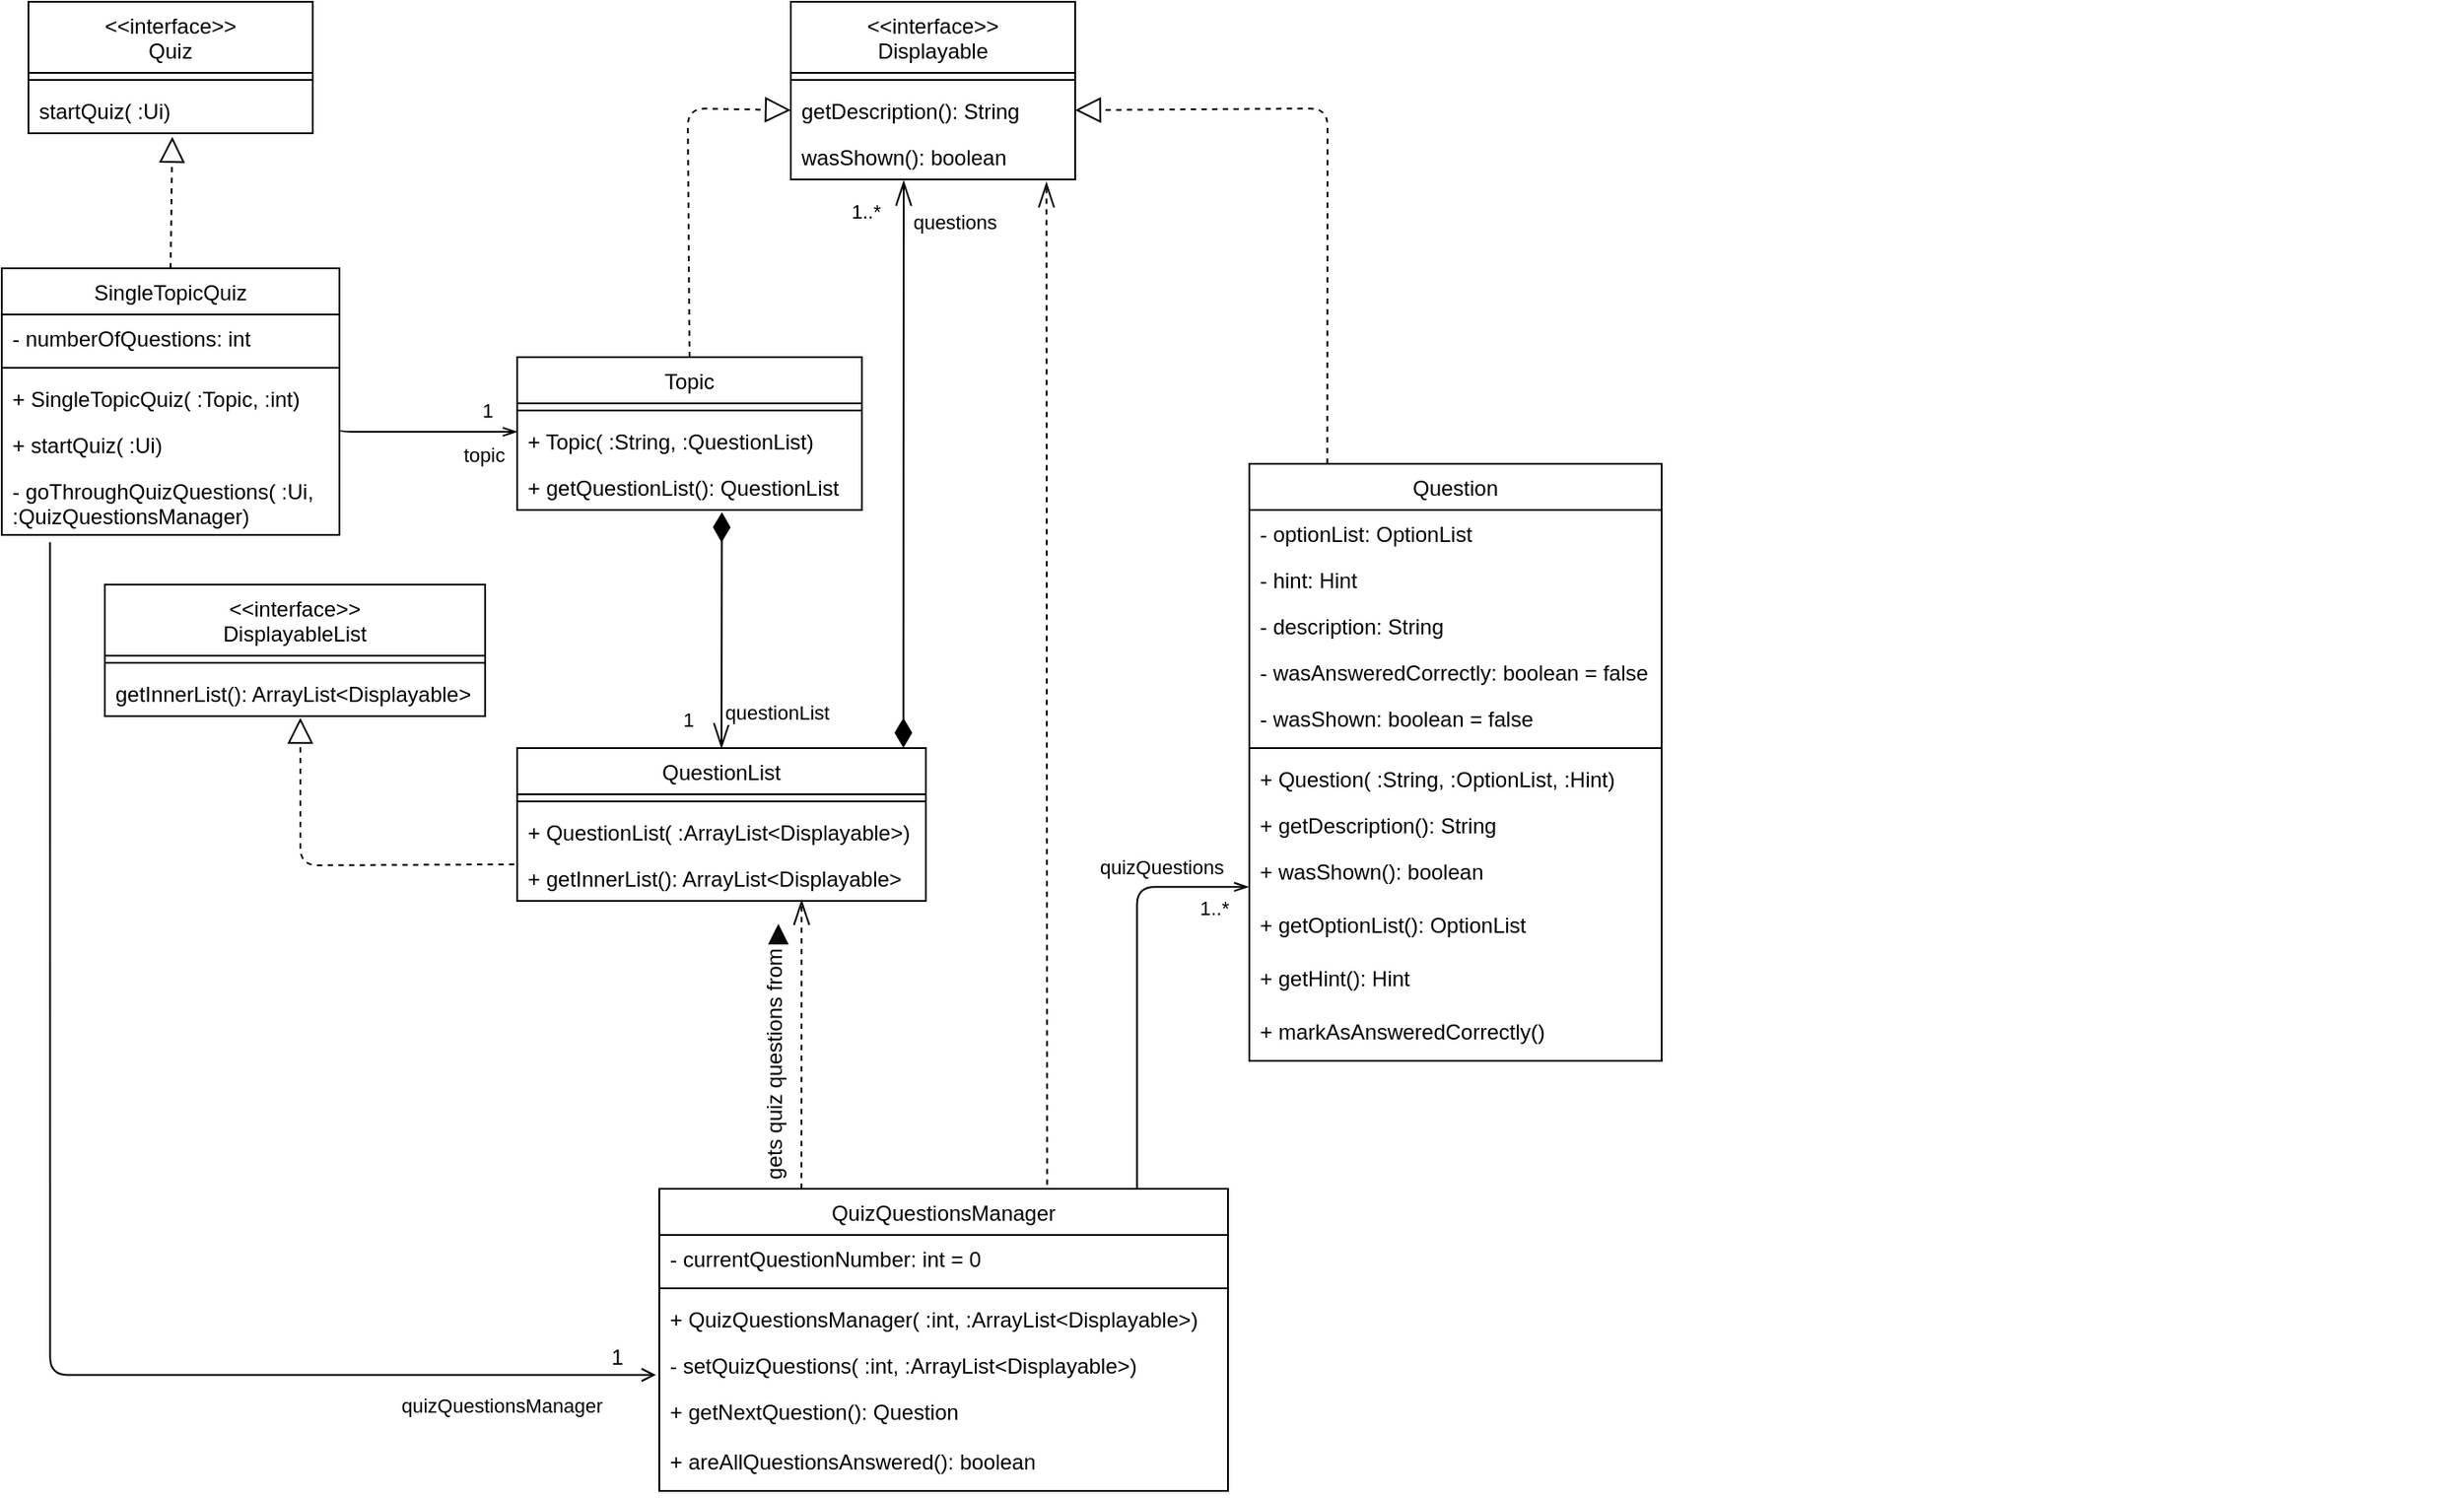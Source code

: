 <mxfile version="13.8.0" type="device"><diagram id="C5RBs43oDa-KdzZeNtuy" name="Page-1"><mxGraphModel dx="990" dy="532" grid="1" gridSize="2" guides="1" tooltips="1" connect="1" arrows="1" fold="1" page="1" pageScale="1" pageWidth="1654" pageHeight="1169" math="0" shadow="0"><root><mxCell id="WIyWlLk6GJQsqaUBKTNV-0"/><mxCell id="WIyWlLk6GJQsqaUBKTNV-1" parent="WIyWlLk6GJQsqaUBKTNV-0"/><mxCell id="hCrOwqqin3XkGVcHH9Dp-19" value="" style="endArrow=block;dashed=1;endFill=0;endSize=12;html=1;exitX=0.5;exitY=0;exitDx=0;exitDy=0;entryX=0.506;entryY=1.077;entryDx=0;entryDy=0;entryPerimeter=0;" edge="1" parent="WIyWlLk6GJQsqaUBKTNV-1" source="hCrOwqqin3XkGVcHH9Dp-11" target="hCrOwqqin3XkGVcHH9Dp-34"><mxGeometry width="160" relative="1" as="geometry"><mxPoint x="-6" y="190" as="sourcePoint"/><mxPoint x="199" y="150" as="targetPoint"/></mxGeometry></mxCell><mxCell id="hCrOwqqin3XkGVcHH9Dp-24" value="" style="resizable=0;align=left;verticalAlign=bottom;labelBackgroundColor=none;fontSize=12;" connectable="0" vertex="1" parent="WIyWlLk6GJQsqaUBKTNV-1"><mxGeometry x="1488" y="494" as="geometry"/></mxCell><mxCell id="hCrOwqqin3XkGVcHH9Dp-36" value="topic&lt;br&gt;" style="endArrow=openThin;endFill=0;html=1;edgeStyle=orthogonalEdgeStyle;align=left;verticalAlign=top;" edge="1" parent="WIyWlLk6GJQsqaUBKTNV-1" target="hCrOwqqin3XkGVcHH9Dp-43"><mxGeometry x="0.375" relative="1" as="geometry"><mxPoint x="294" y="310" as="sourcePoint"/><mxPoint x="404" y="330" as="targetPoint"/><Array as="points"><mxPoint x="294" y="312"/></Array><mxPoint as="offset"/></mxGeometry></mxCell><mxCell id="hCrOwqqin3XkGVcHH9Dp-47" value="1" style="edgeLabel;html=1;align=center;verticalAlign=middle;resizable=0;points=[];" vertex="1" connectable="0" parent="hCrOwqqin3XkGVcHH9Dp-36"><mxGeometry x="0.411" y="2" relative="1" as="geometry"><mxPoint x="13" y="-10" as="offset"/></mxGeometry></mxCell><mxCell id="hCrOwqqin3XkGVcHH9Dp-55" value="" style="endArrow=openThin;html=1;endSize=12;startArrow=diamondThin;startSize=14;startFill=1;edgeStyle=orthogonalEdgeStyle;align=left;verticalAlign=bottom;jumpSize=7;entryX=0.5;entryY=0;entryDx=0;entryDy=0;endFill=0;strokeWidth=1;exitX=0.594;exitY=1.048;exitDx=0;exitDy=0;exitPerimeter=0;" edge="1" parent="WIyWlLk6GJQsqaUBKTNV-1" source="hCrOwqqin3XkGVcHH9Dp-48" target="hCrOwqqin3XkGVcHH9Dp-61"><mxGeometry x="-1" y="3" relative="1" as="geometry"><mxPoint x="484" y="360" as="sourcePoint"/><mxPoint x="495" y="450" as="targetPoint"/><Array as="points"><mxPoint x="509" y="360"/><mxPoint x="509" y="360"/></Array></mxGeometry></mxCell><mxCell id="hCrOwqqin3XkGVcHH9Dp-65" value="questionList" style="edgeLabel;html=1;align=center;verticalAlign=middle;resizable=0;points=[];" vertex="1" connectable="0" parent="hCrOwqqin3XkGVcHH9Dp-55"><mxGeometry x="0.572" y="-2" relative="1" as="geometry"><mxPoint x="32.96" y="8" as="offset"/></mxGeometry></mxCell><mxCell id="hCrOwqqin3XkGVcHH9Dp-77" value="1" style="edgeLabel;html=1;align=center;verticalAlign=middle;resizable=0;points=[];" vertex="1" connectable="0" parent="hCrOwqqin3XkGVcHH9Dp-55"><mxGeometry x="0.651" y="-1" relative="1" as="geometry"><mxPoint x="-18" y="6.97" as="offset"/></mxGeometry></mxCell><mxCell id="hCrOwqqin3XkGVcHH9Dp-89" value="" style="endArrow=openThin;endSize=12;dashed=1;html=1;strokeWidth=1;exitX=0.25;exitY=0;exitDx=0;exitDy=0;entryX=0.696;entryY=0.979;entryDx=0;entryDy=0;entryPerimeter=0;endFill=0;" edge="1" parent="WIyWlLk6GJQsqaUBKTNV-1" source="hCrOwqqin3XkGVcHH9Dp-82" target="hCrOwqqin3XkGVcHH9Dp-64"><mxGeometry x="0.163" y="-16" width="160" relative="1" as="geometry"><mxPoint x="554" y="650" as="sourcePoint"/><mxPoint x="494" y="576" as="targetPoint"/><Array as="points"/><mxPoint as="offset"/></mxGeometry></mxCell><mxCell id="hCrOwqqin3XkGVcHH9Dp-98" value="" style="triangle;whiteSpace=wrap;html=1;gradientColor=#000000;fillColor=#0D0D0D;rotation=-90;strokeWidth=1;fontSize=7;" vertex="1" parent="WIyWlLk6GJQsqaUBKTNV-1"><mxGeometry x="536" y="590" width="10" height="10" as="geometry"/></mxCell><mxCell id="hCrOwqqin3XkGVcHH9Dp-178" value="&lt;&lt;interface&gt;&gt;&#10;Displayable" style="swimlane;fontStyle=0;align=center;verticalAlign=top;childLayout=stackLayout;horizontal=1;startSize=40;horizontalStack=0;resizeParent=1;resizeParentMax=0;resizeLast=0;collapsible=1;marginBottom=0;" vertex="1" parent="WIyWlLk6GJQsqaUBKTNV-1"><mxGeometry x="548" y="70" width="160" height="100" as="geometry"/></mxCell><mxCell id="hCrOwqqin3XkGVcHH9Dp-179" value="" style="line;strokeWidth=1;fillColor=none;align=left;verticalAlign=middle;spacingTop=-1;spacingLeft=3;spacingRight=3;rotatable=0;labelPosition=right;points=[];portConstraint=eastwest;" vertex="1" parent="hCrOwqqin3XkGVcHH9Dp-178"><mxGeometry y="40" width="160" height="8" as="geometry"/></mxCell><mxCell id="hCrOwqqin3XkGVcHH9Dp-180" value="getDescription(): String" style="text;strokeColor=none;fillColor=none;align=left;verticalAlign=top;spacingLeft=4;spacingRight=4;overflow=hidden;rotatable=0;points=[[0,0.5],[1,0.5]];portConstraint=eastwest;" vertex="1" parent="hCrOwqqin3XkGVcHH9Dp-178"><mxGeometry y="48" width="160" height="26" as="geometry"/></mxCell><mxCell id="hCrOwqqin3XkGVcHH9Dp-182" value="wasShown(): boolean" style="text;strokeColor=none;fillColor=none;align=left;verticalAlign=top;spacingLeft=4;spacingRight=4;overflow=hidden;rotatable=0;points=[[0,0.5],[1,0.5]];portConstraint=eastwest;" vertex="1" parent="hCrOwqqin3XkGVcHH9Dp-178"><mxGeometry y="74" width="160" height="26" as="geometry"/></mxCell><mxCell id="hCrOwqqin3XkGVcHH9Dp-107" value="gets quiz questions from&amp;nbsp;" style="text;html=1;strokeColor=none;fillColor=none;align=center;verticalAlign=middle;whiteSpace=wrap;rounded=0;rotation=-90;" vertex="1" parent="WIyWlLk6GJQsqaUBKTNV-1"><mxGeometry x="462" y="656" width="154" height="20" as="geometry"/></mxCell><mxCell id="hCrOwqqin3XkGVcHH9Dp-110" value="quizQuestionsManager" style="endArrow=open;endFill=0;html=1;edgeStyle=orthogonalEdgeStyle;align=left;verticalAlign=top;exitX=0.143;exitY=1.108;exitDx=0;exitDy=0;exitPerimeter=0;entryX=-0.006;entryY=0.721;entryDx=0;entryDy=0;entryPerimeter=0;" edge="1" parent="WIyWlLk6GJQsqaUBKTNV-1" source="hCrOwqqin3XkGVcHH9Dp-16" target="hCrOwqqin3XkGVcHH9Dp-86"><mxGeometry x="0.641" y="-4" relative="1" as="geometry"><mxPoint x="172.0" y="370.0" as="sourcePoint"/><mxPoint x="381.32" y="843.786" as="targetPoint"/><Array as="points"><mxPoint x="131" y="843"/></Array><mxPoint as="offset"/></mxGeometry></mxCell><mxCell id="hCrOwqqin3XkGVcHH9Dp-112" value="1" style="edgeLabel;html=1;align=center;verticalAlign=middle;resizable=0;points=[];fontSize=12;" vertex="1" connectable="0" parent="hCrOwqqin3XkGVcHH9Dp-110"><mxGeometry x="0.866" y="-1" relative="1" as="geometry"><mxPoint x="31.83" y="-11.02" as="offset"/></mxGeometry></mxCell><mxCell id="hCrOwqqin3XkGVcHH9Dp-162" value="quizQuestions" style="endArrow=openThin;endFill=0;html=1;edgeStyle=orthogonalEdgeStyle;align=left;verticalAlign=top;exitX=0.84;exitY=-0.003;exitDx=0;exitDy=0;exitPerimeter=0;entryX=-0.002;entryY=0.737;entryDx=0;entryDy=0;entryPerimeter=0;" edge="1" parent="WIyWlLk6GJQsqaUBKTNV-1" source="hCrOwqqin3XkGVcHH9Dp-82" target="hCrOwqqin3XkGVcHH9Dp-140"><mxGeometry x="0.46" y="33" relative="1" as="geometry"><mxPoint x="856" y="692" as="sourcePoint"/><mxPoint x="1132" y="544" as="targetPoint"/><mxPoint x="-23" y="9" as="offset"/></mxGeometry></mxCell><mxCell id="hCrOwqqin3XkGVcHH9Dp-163" value="1..*" style="edgeLabel;html=1;align=center;verticalAlign=middle;resizable=0;points=[];" vertex="1" connectable="0" parent="hCrOwqqin3XkGVcHH9Dp-162"><mxGeometry x="0.411" y="2" relative="1" as="geometry"><mxPoint x="45.17" y="6.51" as="offset"/></mxGeometry></mxCell><mxCell id="hCrOwqqin3XkGVcHH9Dp-11" value="SingleTopicQuiz" style="swimlane;fontStyle=0;align=center;verticalAlign=top;childLayout=stackLayout;horizontal=1;startSize=26;horizontalStack=0;resizeParent=1;resizeParentMax=0;resizeLast=0;collapsible=1;marginBottom=0;" vertex="1" parent="WIyWlLk6GJQsqaUBKTNV-1"><mxGeometry x="104" y="220" width="190" height="150" as="geometry"/></mxCell><mxCell id="hCrOwqqin3XkGVcHH9Dp-12" value="- numberOfQuestions: int" style="text;strokeColor=none;fillColor=none;align=left;verticalAlign=top;spacingLeft=4;spacingRight=4;overflow=hidden;rotatable=0;points=[[0,0.5],[1,0.5]];portConstraint=eastwest;" vertex="1" parent="hCrOwqqin3XkGVcHH9Dp-11"><mxGeometry y="26" width="190" height="26" as="geometry"/></mxCell><mxCell id="hCrOwqqin3XkGVcHH9Dp-13" value="" style="line;strokeWidth=1;fillColor=none;align=left;verticalAlign=middle;spacingTop=-1;spacingLeft=3;spacingRight=3;rotatable=0;labelPosition=right;points=[];portConstraint=eastwest;" vertex="1" parent="hCrOwqqin3XkGVcHH9Dp-11"><mxGeometry y="52" width="190" height="8" as="geometry"/></mxCell><mxCell id="hCrOwqqin3XkGVcHH9Dp-14" value="+ SingleTopicQuiz( :Topic, :int)" style="text;strokeColor=none;fillColor=none;align=left;verticalAlign=top;spacingLeft=4;spacingRight=4;overflow=hidden;rotatable=0;points=[[0,0.5],[1,0.5]];portConstraint=eastwest;" vertex="1" parent="hCrOwqqin3XkGVcHH9Dp-11"><mxGeometry y="60" width="190" height="26" as="geometry"/></mxCell><mxCell id="hCrOwqqin3XkGVcHH9Dp-15" value="+ startQuiz( :Ui)" style="text;strokeColor=none;fillColor=none;align=left;verticalAlign=top;spacingLeft=4;spacingRight=4;overflow=hidden;rotatable=0;points=[[0,0.5],[1,0.5]];portConstraint=eastwest;" vertex="1" parent="hCrOwqqin3XkGVcHH9Dp-11"><mxGeometry y="86" width="190" height="26" as="geometry"/></mxCell><mxCell id="hCrOwqqin3XkGVcHH9Dp-16" value="- goThroughQuizQuestions( :Ui, &#10;:QuizQuestionsManager)" style="text;strokeColor=none;fillColor=none;align=left;verticalAlign=top;spacingLeft=4;spacingRight=4;overflow=hidden;rotatable=0;points=[[0,0.5],[1,0.5]];portConstraint=eastwest;" vertex="1" parent="hCrOwqqin3XkGVcHH9Dp-11"><mxGeometry y="112" width="190" height="38" as="geometry"/></mxCell><mxCell id="hCrOwqqin3XkGVcHH9Dp-31" value="&lt;&lt;interface&gt;&gt;&#10;Quiz" style="swimlane;fontStyle=0;align=center;verticalAlign=top;childLayout=stackLayout;horizontal=1;startSize=40;horizontalStack=0;resizeParent=1;resizeParentMax=0;resizeLast=0;collapsible=1;marginBottom=0;" vertex="1" parent="WIyWlLk6GJQsqaUBKTNV-1"><mxGeometry x="119" y="70" width="160" height="74" as="geometry"/></mxCell><mxCell id="hCrOwqqin3XkGVcHH9Dp-33" value="" style="line;strokeWidth=1;fillColor=none;align=left;verticalAlign=middle;spacingTop=-1;spacingLeft=3;spacingRight=3;rotatable=0;labelPosition=right;points=[];portConstraint=eastwest;" vertex="1" parent="hCrOwqqin3XkGVcHH9Dp-31"><mxGeometry y="40" width="160" height="8" as="geometry"/></mxCell><mxCell id="hCrOwqqin3XkGVcHH9Dp-34" value="startQuiz( :Ui)" style="text;strokeColor=none;fillColor=none;align=left;verticalAlign=top;spacingLeft=4;spacingRight=4;overflow=hidden;rotatable=0;points=[[0,0.5],[1,0.5]];portConstraint=eastwest;" vertex="1" parent="hCrOwqqin3XkGVcHH9Dp-31"><mxGeometry y="48" width="160" height="26" as="geometry"/></mxCell><mxCell id="hCrOwqqin3XkGVcHH9Dp-40" value="Topic&#10;" style="swimlane;fontStyle=0;align=center;verticalAlign=top;childLayout=stackLayout;horizontal=1;startSize=26;horizontalStack=0;resizeParent=1;resizeParentMax=0;resizeLast=0;collapsible=1;marginBottom=0;" vertex="1" parent="WIyWlLk6GJQsqaUBKTNV-1"><mxGeometry x="394" y="270" width="194" height="86" as="geometry"/></mxCell><mxCell id="hCrOwqqin3XkGVcHH9Dp-42" value="" style="line;strokeWidth=1;fillColor=none;align=left;verticalAlign=middle;spacingTop=-1;spacingLeft=3;spacingRight=3;rotatable=0;labelPosition=right;points=[];portConstraint=eastwest;" vertex="1" parent="hCrOwqqin3XkGVcHH9Dp-40"><mxGeometry y="26" width="194" height="8" as="geometry"/></mxCell><mxCell id="hCrOwqqin3XkGVcHH9Dp-43" value="+ Topic( :String, :QuestionList)" style="text;strokeColor=none;fillColor=none;align=left;verticalAlign=top;spacingLeft=4;spacingRight=4;overflow=hidden;rotatable=0;points=[[0,0.5],[1,0.5]];portConstraint=eastwest;" vertex="1" parent="hCrOwqqin3XkGVcHH9Dp-40"><mxGeometry y="34" width="194" height="26" as="geometry"/></mxCell><mxCell id="hCrOwqqin3XkGVcHH9Dp-48" value="+ getQuestionList(): QuestionList" style="text;strokeColor=none;fillColor=none;align=left;verticalAlign=top;spacingLeft=4;spacingRight=4;overflow=hidden;rotatable=0;points=[[0,0.5],[1,0.5]];portConstraint=eastwest;" vertex="1" parent="hCrOwqqin3XkGVcHH9Dp-40"><mxGeometry y="60" width="194" height="26" as="geometry"/></mxCell><mxCell id="hCrOwqqin3XkGVcHH9Dp-61" value="QuestionList&#10;" style="swimlane;fontStyle=0;align=center;verticalAlign=top;childLayout=stackLayout;horizontal=1;startSize=26;horizontalStack=0;resizeParent=1;resizeParentMax=0;resizeLast=0;collapsible=1;marginBottom=0;" vertex="1" parent="WIyWlLk6GJQsqaUBKTNV-1"><mxGeometry x="394" y="490" width="230" height="86" as="geometry"/></mxCell><mxCell id="hCrOwqqin3XkGVcHH9Dp-62" value="" style="line;strokeWidth=1;fillColor=none;align=left;verticalAlign=middle;spacingTop=-1;spacingLeft=3;spacingRight=3;rotatable=0;labelPosition=right;points=[];portConstraint=eastwest;" vertex="1" parent="hCrOwqqin3XkGVcHH9Dp-61"><mxGeometry y="26" width="230" height="8" as="geometry"/></mxCell><mxCell id="hCrOwqqin3XkGVcHH9Dp-63" value="+ QuestionList( :ArrayList&lt;Displayable&gt;)" style="text;strokeColor=none;fillColor=none;align=left;verticalAlign=top;spacingLeft=4;spacingRight=4;overflow=hidden;rotatable=0;points=[[0,0.5],[1,0.5]];portConstraint=eastwest;" vertex="1" parent="hCrOwqqin3XkGVcHH9Dp-61"><mxGeometry y="34" width="230" height="26" as="geometry"/></mxCell><mxCell id="hCrOwqqin3XkGVcHH9Dp-64" value="+ getInnerList(): ArrayList&lt;Displayable&gt;" style="text;strokeColor=none;fillColor=none;align=left;verticalAlign=top;spacingLeft=4;spacingRight=4;overflow=hidden;rotatable=0;points=[[0,0.5],[1,0.5]];portConstraint=eastwest;" vertex="1" parent="hCrOwqqin3XkGVcHH9Dp-61"><mxGeometry y="60" width="230" height="26" as="geometry"/></mxCell><mxCell id="hCrOwqqin3XkGVcHH9Dp-183" value="" style="endArrow=block;dashed=1;endFill=0;endSize=12;html=1;exitX=0.5;exitY=0;exitDx=0;exitDy=0;entryX=0;entryY=0.5;entryDx=0;entryDy=0;" edge="1" parent="WIyWlLk6GJQsqaUBKTNV-1" source="hCrOwqqin3XkGVcHH9Dp-40" target="hCrOwqqin3XkGVcHH9Dp-180"><mxGeometry width="160" relative="1" as="geometry"><mxPoint x="508" y="252" as="sourcePoint"/><mxPoint x="494" y="128" as="targetPoint"/><Array as="points"><mxPoint x="490" y="130"/></Array></mxGeometry></mxCell><mxCell id="hCrOwqqin3XkGVcHH9Dp-184" value="" style="endArrow=block;dashed=1;endFill=0;endSize=12;html=1;exitX=0.189;exitY=0;exitDx=0;exitDy=0;exitPerimeter=0;entryX=1;entryY=0.5;entryDx=0;entryDy=0;" edge="1" parent="WIyWlLk6GJQsqaUBKTNV-1" source="hCrOwqqin3XkGVcHH9Dp-135" target="hCrOwqqin3XkGVcHH9Dp-180"><mxGeometry width="160" relative="1" as="geometry"><mxPoint x="1118" y="376" as="sourcePoint"/><mxPoint x="1122" y="132" as="targetPoint"/><Array as="points"><mxPoint x="850" y="130"/></Array></mxGeometry></mxCell><mxCell id="hCrOwqqin3XkGVcHH9Dp-187" value="" style="endArrow=openThin;html=1;endSize=12;startArrow=diamondThin;startSize=14;startFill=1;edgeStyle=orthogonalEdgeStyle;align=left;verticalAlign=bottom;jumpSize=7;endFill=0;strokeWidth=1;exitX=0.945;exitY=-0.001;exitDx=0;exitDy=0;exitPerimeter=0;entryX=0.397;entryY=1.028;entryDx=0;entryDy=0;entryPerimeter=0;" edge="1" parent="WIyWlLk6GJQsqaUBKTNV-1" source="hCrOwqqin3XkGVcHH9Dp-61" target="hCrOwqqin3XkGVcHH9Dp-182"><mxGeometry x="-1" y="3" relative="1" as="geometry"><mxPoint x="586.236" y="213.998" as="sourcePoint"/><mxPoint x="611" y="178" as="targetPoint"/></mxGeometry></mxCell><mxCell id="hCrOwqqin3XkGVcHH9Dp-188" value="questions" style="edgeLabel;html=1;align=center;verticalAlign=middle;resizable=0;points=[];" vertex="1" connectable="0" parent="hCrOwqqin3XkGVcHH9Dp-187"><mxGeometry x="0.572" y="-2" relative="1" as="geometry"><mxPoint x="26.5" y="-44.95" as="offset"/></mxGeometry></mxCell><mxCell id="hCrOwqqin3XkGVcHH9Dp-189" value="1..*" style="edgeLabel;html=1;align=center;verticalAlign=middle;resizable=0;points=[];" vertex="1" connectable="0" parent="hCrOwqqin3XkGVcHH9Dp-187"><mxGeometry x="0.651" y="-1" relative="1" as="geometry"><mxPoint x="-22.51" y="-38.64" as="offset"/></mxGeometry></mxCell><mxCell id="hCrOwqqin3XkGVcHH9Dp-82" value="QuizQuestionsManager&#10;" style="swimlane;fontStyle=0;align=center;verticalAlign=top;childLayout=stackLayout;horizontal=1;startSize=26;horizontalStack=0;resizeParent=1;resizeParentMax=0;resizeLast=0;collapsible=1;marginBottom=0;" vertex="1" parent="WIyWlLk6GJQsqaUBKTNV-1"><mxGeometry x="474" y="738" width="320" height="170" as="geometry"/></mxCell><mxCell id="hCrOwqqin3XkGVcHH9Dp-83" value="- currentQuestionNumber: int = 0" style="text;strokeColor=none;fillColor=none;align=left;verticalAlign=top;spacingLeft=4;spacingRight=4;overflow=hidden;rotatable=0;points=[[0,0.5],[1,0.5]];portConstraint=eastwest;" vertex="1" parent="hCrOwqqin3XkGVcHH9Dp-82"><mxGeometry y="26" width="320" height="26" as="geometry"/></mxCell><mxCell id="hCrOwqqin3XkGVcHH9Dp-84" value="" style="line;strokeWidth=1;fillColor=none;align=left;verticalAlign=middle;spacingTop=-1;spacingLeft=3;spacingRight=3;rotatable=0;labelPosition=right;points=[];portConstraint=eastwest;" vertex="1" parent="hCrOwqqin3XkGVcHH9Dp-82"><mxGeometry y="52" width="320" height="8" as="geometry"/></mxCell><mxCell id="hCrOwqqin3XkGVcHH9Dp-85" value="+ QuizQuestionsManager( :int, :ArrayList&lt;Displayable&gt;)" style="text;strokeColor=none;fillColor=none;align=left;verticalAlign=top;spacingLeft=4;spacingRight=4;overflow=hidden;rotatable=0;points=[[0,0.5],[1,0.5]];portConstraint=eastwest;" vertex="1" parent="hCrOwqqin3XkGVcHH9Dp-82"><mxGeometry y="60" width="320" height="26" as="geometry"/></mxCell><mxCell id="hCrOwqqin3XkGVcHH9Dp-86" value="- setQuizQuestions( :int, :ArrayList&lt;Displayable&gt;)" style="text;strokeColor=none;fillColor=none;align=left;verticalAlign=top;spacingLeft=4;spacingRight=4;overflow=hidden;rotatable=0;points=[[0,0.5],[1,0.5]];portConstraint=eastwest;" vertex="1" parent="hCrOwqqin3XkGVcHH9Dp-82"><mxGeometry y="86" width="320" height="26" as="geometry"/></mxCell><mxCell id="hCrOwqqin3XkGVcHH9Dp-87" value="+ getNextQuestion(): Question" style="text;strokeColor=none;fillColor=none;align=left;verticalAlign=top;spacingLeft=4;spacingRight=4;overflow=hidden;rotatable=0;points=[[0,0.5],[1,0.5]];portConstraint=eastwest;" vertex="1" parent="hCrOwqqin3XkGVcHH9Dp-82"><mxGeometry y="112" width="320" height="28" as="geometry"/></mxCell><mxCell id="hCrOwqqin3XkGVcHH9Dp-88" value="+ areAllQuestionsAnswered(): boolean" style="text;strokeColor=none;fillColor=none;align=left;verticalAlign=top;spacingLeft=4;spacingRight=4;overflow=hidden;rotatable=0;points=[[0,0.5],[1,0.5]];portConstraint=eastwest;" vertex="1" parent="hCrOwqqin3XkGVcHH9Dp-82"><mxGeometry y="140" width="320" height="30" as="geometry"/></mxCell><mxCell id="hCrOwqqin3XkGVcHH9Dp-196" value="" style="endArrow=openThin;endSize=12;dashed=1;html=1;strokeWidth=1;entryX=0.899;entryY=1.063;entryDx=0;entryDy=0;entryPerimeter=0;endFill=0;exitX=0.682;exitY=-0.013;exitDx=0;exitDy=0;exitPerimeter=0;" edge="1" parent="WIyWlLk6GJQsqaUBKTNV-1" source="hCrOwqqin3XkGVcHH9Dp-82" target="hCrOwqqin3XkGVcHH9Dp-182"><mxGeometry x="0.163" y="-16" width="160" relative="1" as="geometry"><mxPoint x="653" y="738" as="sourcePoint"/><mxPoint x="656.08" y="574.004" as="targetPoint"/><Array as="points"/><mxPoint as="offset"/></mxGeometry></mxCell><mxCell id="hCrOwqqin3XkGVcHH9Dp-113" value="&lt;&lt;interface&gt;&gt;&#10;DisplayableList" style="swimlane;fontStyle=0;align=center;verticalAlign=top;childLayout=stackLayout;horizontal=1;startSize=40;horizontalStack=0;resizeParent=1;resizeParentMax=0;resizeLast=0;collapsible=1;marginBottom=0;" vertex="1" parent="WIyWlLk6GJQsqaUBKTNV-1"><mxGeometry x="162" y="398" width="214" height="74" as="geometry"/></mxCell><mxCell id="hCrOwqqin3XkGVcHH9Dp-114" value="" style="line;strokeWidth=1;fillColor=none;align=left;verticalAlign=middle;spacingTop=-1;spacingLeft=3;spacingRight=3;rotatable=0;labelPosition=right;points=[];portConstraint=eastwest;" vertex="1" parent="hCrOwqqin3XkGVcHH9Dp-113"><mxGeometry y="40" width="214" height="8" as="geometry"/></mxCell><mxCell id="hCrOwqqin3XkGVcHH9Dp-115" value="getInnerList(): ArrayList&lt;Displayable&gt;" style="text;strokeColor=none;fillColor=none;align=left;verticalAlign=top;spacingLeft=4;spacingRight=4;overflow=hidden;rotatable=0;points=[[0,0.5],[1,0.5]];portConstraint=eastwest;" vertex="1" parent="hCrOwqqin3XkGVcHH9Dp-113"><mxGeometry y="48" width="214" height="26" as="geometry"/></mxCell><mxCell id="hCrOwqqin3XkGVcHH9Dp-199" value="" style="endArrow=block;dashed=1;endFill=0;endSize=12;html=1;entryX=0.514;entryY=1.037;entryDx=0;entryDy=0;entryPerimeter=0;exitX=-0.007;exitY=0.209;exitDx=0;exitDy=0;exitPerimeter=0;" edge="1" parent="WIyWlLk6GJQsqaUBKTNV-1" source="hCrOwqqin3XkGVcHH9Dp-64" target="hCrOwqqin3XkGVcHH9Dp-115"><mxGeometry width="160" relative="1" as="geometry"><mxPoint x="272" y="558" as="sourcePoint"/><mxPoint x="276" y="486" as="targetPoint"/><Array as="points"><mxPoint x="272" y="556"/></Array></mxGeometry></mxCell><mxCell id="hCrOwqqin3XkGVcHH9Dp-135" value="Question&#10;" style="swimlane;fontStyle=0;align=center;verticalAlign=top;childLayout=stackLayout;horizontal=1;startSize=26;horizontalStack=0;resizeParent=1;resizeParentMax=0;resizeLast=0;collapsible=1;marginBottom=0;" vertex="1" parent="WIyWlLk6GJQsqaUBKTNV-1"><mxGeometry x="806" y="330" width="232" height="336" as="geometry"/></mxCell><mxCell id="hCrOwqqin3XkGVcHH9Dp-194" value="- optionList: OptionList" style="text;strokeColor=none;fillColor=none;align=left;verticalAlign=top;spacingLeft=4;spacingRight=4;overflow=hidden;rotatable=0;points=[[0,0.5],[1,0.5]];portConstraint=eastwest;" vertex="1" parent="hCrOwqqin3XkGVcHH9Dp-135"><mxGeometry y="26" width="232" height="26" as="geometry"/></mxCell><mxCell id="hCrOwqqin3XkGVcHH9Dp-195" value="- hint: Hint" style="text;strokeColor=none;fillColor=none;align=left;verticalAlign=top;spacingLeft=4;spacingRight=4;overflow=hidden;rotatable=0;points=[[0,0.5],[1,0.5]];portConstraint=eastwest;" vertex="1" parent="hCrOwqqin3XkGVcHH9Dp-135"><mxGeometry y="52" width="232" height="26" as="geometry"/></mxCell><mxCell id="hCrOwqqin3XkGVcHH9Dp-136" value="- description: String" style="text;strokeColor=none;fillColor=none;align=left;verticalAlign=top;spacingLeft=4;spacingRight=4;overflow=hidden;rotatable=0;points=[[0,0.5],[1,0.5]];portConstraint=eastwest;" vertex="1" parent="hCrOwqqin3XkGVcHH9Dp-135"><mxGeometry y="78" width="232" height="26" as="geometry"/></mxCell><mxCell id="hCrOwqqin3XkGVcHH9Dp-141" value="- wasAnsweredCorrectly: boolean = false" style="text;strokeColor=none;fillColor=none;align=left;verticalAlign=top;spacingLeft=4;spacingRight=4;overflow=hidden;rotatable=0;points=[[0,0.5],[1,0.5]];portConstraint=eastwest;" vertex="1" parent="hCrOwqqin3XkGVcHH9Dp-135"><mxGeometry y="104" width="232" height="26" as="geometry"/></mxCell><mxCell id="hCrOwqqin3XkGVcHH9Dp-142" value="- wasShown: boolean = false" style="text;strokeColor=none;fillColor=none;align=left;verticalAlign=top;spacingLeft=4;spacingRight=4;overflow=hidden;rotatable=0;points=[[0,0.5],[1,0.5]];portConstraint=eastwest;" vertex="1" parent="hCrOwqqin3XkGVcHH9Dp-135"><mxGeometry y="130" width="232" height="26" as="geometry"/></mxCell><mxCell id="hCrOwqqin3XkGVcHH9Dp-137" value="" style="line;strokeWidth=1;fillColor=none;align=left;verticalAlign=middle;spacingTop=-1;spacingLeft=3;spacingRight=3;rotatable=0;labelPosition=right;points=[];portConstraint=eastwest;" vertex="1" parent="hCrOwqqin3XkGVcHH9Dp-135"><mxGeometry y="156" width="232" height="8" as="geometry"/></mxCell><mxCell id="hCrOwqqin3XkGVcHH9Dp-138" value="+ Question( :String, :OptionList, :Hint)" style="text;strokeColor=none;fillColor=none;align=left;verticalAlign=top;spacingLeft=4;spacingRight=4;overflow=hidden;rotatable=0;points=[[0,0.5],[1,0.5]];portConstraint=eastwest;" vertex="1" parent="hCrOwqqin3XkGVcHH9Dp-135"><mxGeometry y="164" width="232" height="26" as="geometry"/></mxCell><mxCell id="hCrOwqqin3XkGVcHH9Dp-139" value="+ getDescription(): String&#10;" style="text;strokeColor=none;fillColor=none;align=left;verticalAlign=top;spacingLeft=4;spacingRight=4;overflow=hidden;rotatable=0;points=[[0,0.5],[1,0.5]];portConstraint=eastwest;" vertex="1" parent="hCrOwqqin3XkGVcHH9Dp-135"><mxGeometry y="190" width="232" height="26" as="geometry"/></mxCell><mxCell id="hCrOwqqin3XkGVcHH9Dp-140" value="+ wasShown(): boolean&#10;" style="text;strokeColor=none;fillColor=none;align=left;verticalAlign=top;spacingLeft=4;spacingRight=4;overflow=hidden;rotatable=0;points=[[0,0.5],[1,0.5]];portConstraint=eastwest;" vertex="1" parent="hCrOwqqin3XkGVcHH9Dp-135"><mxGeometry y="216" width="232" height="30" as="geometry"/></mxCell><mxCell id="hCrOwqqin3XkGVcHH9Dp-143" value="+ getOptionList(): OptionList" style="text;strokeColor=none;fillColor=none;align=left;verticalAlign=top;spacingLeft=4;spacingRight=4;overflow=hidden;rotatable=0;points=[[0,0.5],[1,0.5]];portConstraint=eastwest;" vertex="1" parent="hCrOwqqin3XkGVcHH9Dp-135"><mxGeometry y="246" width="232" height="30" as="geometry"/></mxCell><mxCell id="hCrOwqqin3XkGVcHH9Dp-144" value="+ getHint(): Hint" style="text;strokeColor=none;fillColor=none;align=left;verticalAlign=top;spacingLeft=4;spacingRight=4;overflow=hidden;rotatable=0;points=[[0,0.5],[1,0.5]];portConstraint=eastwest;" vertex="1" parent="hCrOwqqin3XkGVcHH9Dp-135"><mxGeometry y="276" width="232" height="30" as="geometry"/></mxCell><mxCell id="hCrOwqqin3XkGVcHH9Dp-145" value="+ markAsAnsweredCorrectly()" style="text;strokeColor=none;fillColor=none;align=left;verticalAlign=top;spacingLeft=4;spacingRight=4;overflow=hidden;rotatable=0;points=[[0,0.5],[1,0.5]];portConstraint=eastwest;" vertex="1" parent="hCrOwqqin3XkGVcHH9Dp-135"><mxGeometry y="306" width="232" height="30" as="geometry"/></mxCell></root></mxGraphModel></diagram></mxfile>